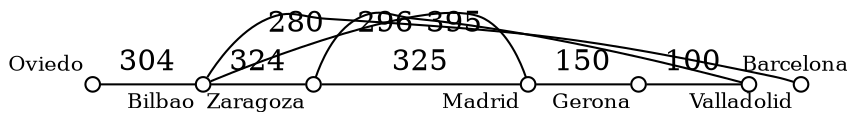graph G {
    node [shape=circle, width=0.1, height=0.1, fontsize=10, label=""];
    "Oviedo" [xlabel="Oviedo", labelloc="t"];
    "Bilbao" [xlabel="Bilbao", labelloc="t"];
    "Oviedo" -- "Bilbao" [label="304", constraint=false];
    "Bilbao" [xlabel="Bilbao", labelloc="t"];
    "Oviedo" [xlabel="Oviedo", labelloc="t"];
    "Zaragoza" [xlabel="Zaragoza", labelloc="t"];
    "Bilbao" -- "Zaragoza" [label="324", constraint=false];
    "Madrid" [xlabel="Madrid", labelloc="t"];
    "Bilbao" -- "Madrid" [label="395", constraint=false];
    "Valladolid" [xlabel="Valladolid", labelloc="t"];
    "Bilbao" -- "Valladolid" [label="280", constraint=false];
    "Zaragoza" [xlabel="Zaragoza", labelloc="t"];
    "Bilbao" [xlabel="Bilbao", labelloc="t"];
    "Barcelona" [xlabel="Barcelona", labelloc="t"];
    "Zaragoza" -- "Barcelona" [label="296", constraint=false];
    "Madrid" [xlabel="Madrid", labelloc="t"];
    "Zaragoza" -- "Madrid" [label="325", constraint=false];
    "Madrid" [xlabel="Madrid", labelloc="t"];
    "Bilbao" [xlabel="Bilbao", labelloc="t"];
    "Zaragoza" [xlabel="Zaragoza", labelloc="t"];
    "Gerona" [xlabel="Gerona", labelloc="t"];
    "Madrid" -- "Gerona" [label="150", constraint=false];
    "Valladolid" [xlabel="Valladolid", labelloc="t"];
    "Bilbao" [xlabel="Bilbao", labelloc="t"];
    "Barcelona" [xlabel="Barcelona", labelloc="t"];
    "Zaragoza" [xlabel="Zaragoza", labelloc="t"];
    "Gerona" [xlabel="Gerona", labelloc="t"];
    "Barcelona" -- "Gerona" [label="100", constraint=false];
    "Gerona" [xlabel="Gerona", labelloc="t"];
    "Barcelona" [xlabel="Barcelona", labelloc="t"];
    "Madrid" [xlabel="Madrid", labelloc="t"];
}
